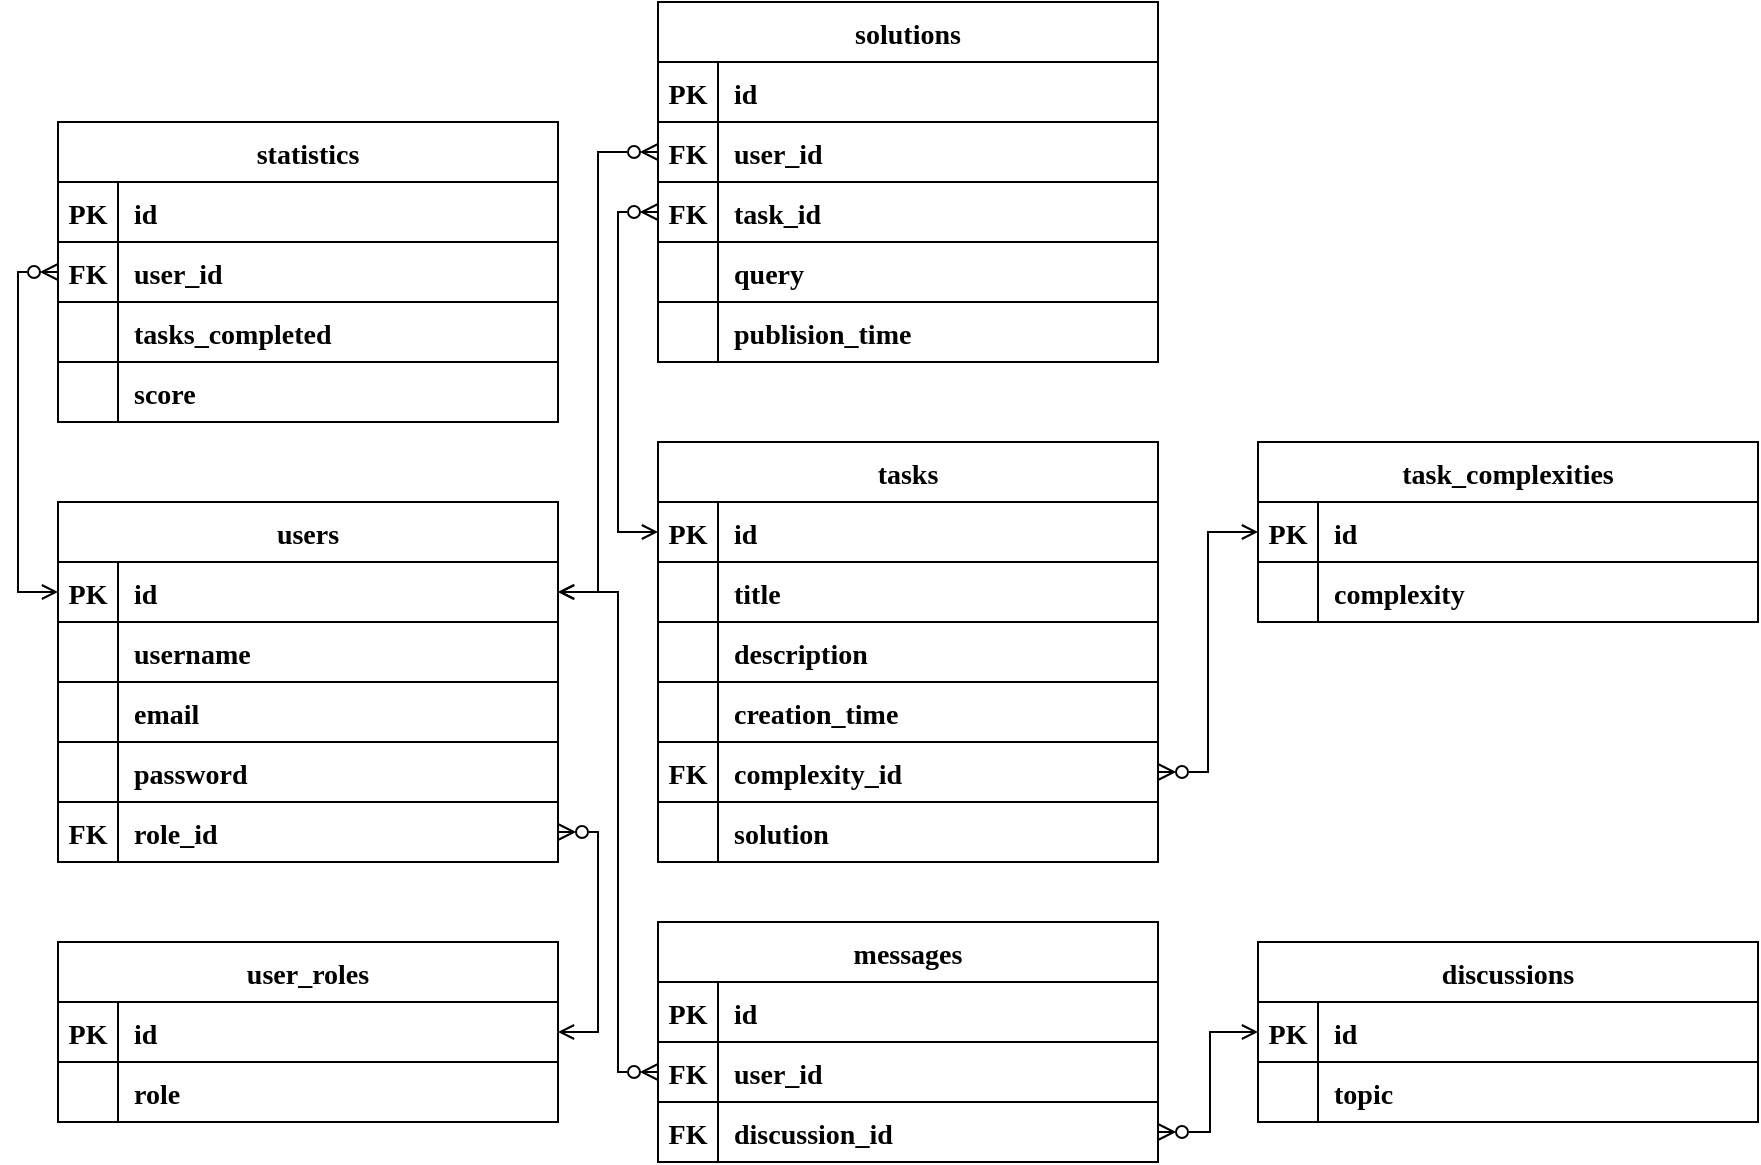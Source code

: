 <mxfile version="21.0.10" type="device"><diagram id="R2lEEEUBdFMjLlhIrx00" name="Page-1"><mxGraphModel dx="634" dy="788" grid="0" gridSize="10" guides="1" tooltips="1" connect="1" arrows="1" fold="1" page="0" pageScale="1" pageWidth="850" pageHeight="1100" math="0" shadow="0" extFonts="Permanent Marker^https://fonts.googleapis.com/css?family=Permanent+Marker"><root><mxCell id="0"/><mxCell id="1" parent="0"/><mxCell id="uVwZbVEdoKsYDZkxIZQF-29" value="user_roles" style="shape=table;startSize=30;container=1;collapsible=1;childLayout=tableLayout;fixedRows=1;rowLines=0;fontStyle=1;align=center;resizeLast=1;fontFamily=Garamond;fontSize=14;bottom=1;" vertex="1" parent="1"><mxGeometry x="850" y="580" width="250" height="90" as="geometry"/></mxCell><mxCell id="uVwZbVEdoKsYDZkxIZQF-30" value="" style="shape=partialRectangle;collapsible=0;dropTarget=0;pointerEvents=0;fillColor=none;points=[[0,0.5],[1,0.5]];portConstraint=eastwest;top=0;left=0;right=0;bottom=1;fontFamily=Garamond;fontSize=14;fontStyle=1" vertex="1" parent="uVwZbVEdoKsYDZkxIZQF-29"><mxGeometry y="30" width="250" height="30" as="geometry"/></mxCell><mxCell id="uVwZbVEdoKsYDZkxIZQF-31" value="PK" style="shape=partialRectangle;overflow=hidden;connectable=0;fillColor=none;top=0;left=0;bottom=0;right=0;fontStyle=1;fontFamily=Garamond;fontSize=14;" vertex="1" parent="uVwZbVEdoKsYDZkxIZQF-30"><mxGeometry width="30" height="30" as="geometry"><mxRectangle width="30" height="30" as="alternateBounds"/></mxGeometry></mxCell><mxCell id="uVwZbVEdoKsYDZkxIZQF-32" value="id" style="shape=partialRectangle;overflow=hidden;connectable=0;fillColor=none;top=0;left=0;bottom=0;right=0;align=left;spacingLeft=6;fontStyle=1;fontFamily=Garamond;fontSize=14;strokeColor=default;" vertex="1" parent="uVwZbVEdoKsYDZkxIZQF-30"><mxGeometry x="30" width="220" height="30" as="geometry"><mxRectangle width="220" height="30" as="alternateBounds"/></mxGeometry></mxCell><mxCell id="uVwZbVEdoKsYDZkxIZQF-33" value="" style="shape=partialRectangle;collapsible=0;dropTarget=0;pointerEvents=0;fillColor=none;points=[[0,0.5],[1,0.5]];portConstraint=eastwest;top=0;left=0;right=0;bottom=0;fontFamily=Garamond;fontSize=14;fontStyle=1" vertex="1" parent="uVwZbVEdoKsYDZkxIZQF-29"><mxGeometry y="60" width="250" height="30" as="geometry"/></mxCell><mxCell id="uVwZbVEdoKsYDZkxIZQF-34" value="" style="shape=partialRectangle;overflow=hidden;connectable=0;fillColor=none;top=0;left=0;bottom=1;right=0;fontFamily=Garamond;fontSize=14;fontStyle=1" vertex="1" parent="uVwZbVEdoKsYDZkxIZQF-33"><mxGeometry width="30" height="30" as="geometry"><mxRectangle width="30" height="30" as="alternateBounds"/></mxGeometry></mxCell><mxCell id="uVwZbVEdoKsYDZkxIZQF-35" value="role" style="shape=partialRectangle;overflow=hidden;connectable=0;fillColor=none;top=0;left=0;bottom=1;right=0;align=left;spacingLeft=6;fontFamily=Garamond;fontSize=14;fontStyle=1" vertex="1" parent="uVwZbVEdoKsYDZkxIZQF-33"><mxGeometry x="30" width="220" height="30" as="geometry"><mxRectangle width="220" height="30" as="alternateBounds"/></mxGeometry></mxCell><mxCell id="uVwZbVEdoKsYDZkxIZQF-36" value="users" style="shape=table;startSize=30;container=1;collapsible=1;childLayout=tableLayout;fixedRows=1;rowLines=0;fontStyle=1;align=center;resizeLast=1;fontFamily=Garamond;fontSize=14;bottom=1;" vertex="1" parent="1"><mxGeometry x="850" y="360" width="250" height="180" as="geometry"><mxRectangle x="120" y="110" width="110" height="30" as="alternateBounds"/></mxGeometry></mxCell><mxCell id="uVwZbVEdoKsYDZkxIZQF-37" value="" style="shape=partialRectangle;collapsible=0;dropTarget=0;pointerEvents=0;fillColor=none;points=[[0,0.5],[1,0.5]];portConstraint=eastwest;top=0;left=0;right=0;bottom=1;fontFamily=Garamond;fontSize=14;fontStyle=1" vertex="1" parent="uVwZbVEdoKsYDZkxIZQF-36"><mxGeometry y="30" width="250" height="30" as="geometry"/></mxCell><mxCell id="uVwZbVEdoKsYDZkxIZQF-38" value="PK" style="shape=partialRectangle;overflow=hidden;connectable=0;fillColor=none;top=0;left=0;bottom=0;right=0;fontStyle=1;fontFamily=Garamond;fontSize=14;" vertex="1" parent="uVwZbVEdoKsYDZkxIZQF-37"><mxGeometry width="30" height="30" as="geometry"><mxRectangle width="30" height="30" as="alternateBounds"/></mxGeometry></mxCell><mxCell id="uVwZbVEdoKsYDZkxIZQF-39" value="id" style="shape=partialRectangle;overflow=hidden;connectable=0;fillColor=none;top=0;left=0;bottom=0;right=0;align=left;spacingLeft=6;fontStyle=1;fontFamily=Garamond;fontSize=14;strokeColor=default;" vertex="1" parent="uVwZbVEdoKsYDZkxIZQF-37"><mxGeometry x="30" width="220" height="30" as="geometry"><mxRectangle width="220" height="30" as="alternateBounds"/></mxGeometry></mxCell><mxCell id="uVwZbVEdoKsYDZkxIZQF-40" value="" style="shape=partialRectangle;collapsible=0;dropTarget=0;pointerEvents=0;fillColor=none;points=[[0,0.5],[1,0.5]];portConstraint=eastwest;top=0;left=0;right=0;bottom=0;fontFamily=Garamond;fontSize=14;fontStyle=1" vertex="1" parent="uVwZbVEdoKsYDZkxIZQF-36"><mxGeometry y="60" width="250" height="30" as="geometry"/></mxCell><mxCell id="uVwZbVEdoKsYDZkxIZQF-41" value="" style="shape=partialRectangle;overflow=hidden;connectable=0;fillColor=none;top=0;left=0;bottom=1;right=0;fontFamily=Garamond;fontSize=14;fontStyle=1" vertex="1" parent="uVwZbVEdoKsYDZkxIZQF-40"><mxGeometry width="30" height="30" as="geometry"><mxRectangle width="30" height="30" as="alternateBounds"/></mxGeometry></mxCell><mxCell id="uVwZbVEdoKsYDZkxIZQF-42" value="username" style="shape=partialRectangle;overflow=hidden;connectable=0;fillColor=none;top=0;left=0;bottom=1;right=0;align=left;spacingLeft=6;fontFamily=Garamond;fontSize=14;fontStyle=1" vertex="1" parent="uVwZbVEdoKsYDZkxIZQF-40"><mxGeometry x="30" width="220" height="30" as="geometry"><mxRectangle width="220" height="30" as="alternateBounds"/></mxGeometry></mxCell><mxCell id="uVwZbVEdoKsYDZkxIZQF-43" style="shape=partialRectangle;collapsible=0;dropTarget=0;pointerEvents=0;fillColor=none;points=[[0,0.5],[1,0.5]];portConstraint=eastwest;top=0;left=0;right=0;bottom=0;fontFamily=Garamond;fontSize=14;fontStyle=1" vertex="1" parent="uVwZbVEdoKsYDZkxIZQF-36"><mxGeometry y="90" width="250" height="30" as="geometry"/></mxCell><mxCell id="uVwZbVEdoKsYDZkxIZQF-44" style="shape=partialRectangle;overflow=hidden;connectable=0;fillColor=none;top=0;left=0;bottom=1;right=0;fontFamily=Garamond;fontSize=14;fontStyle=1" vertex="1" parent="uVwZbVEdoKsYDZkxIZQF-43"><mxGeometry width="30" height="30" as="geometry"><mxRectangle width="30" height="30" as="alternateBounds"/></mxGeometry></mxCell><mxCell id="uVwZbVEdoKsYDZkxIZQF-45" value="email" style="shape=partialRectangle;overflow=hidden;connectable=0;fillColor=none;top=0;left=0;bottom=1;right=0;align=left;spacingLeft=6;fontFamily=Garamond;fontSize=14;fontStyle=1" vertex="1" parent="uVwZbVEdoKsYDZkxIZQF-43"><mxGeometry x="30" width="220" height="30" as="geometry"><mxRectangle width="220" height="30" as="alternateBounds"/></mxGeometry></mxCell><mxCell id="uVwZbVEdoKsYDZkxIZQF-46" style="shape=partialRectangle;collapsible=0;dropTarget=0;pointerEvents=0;fillColor=none;points=[[0,0.5],[1,0.5]];portConstraint=eastwest;top=0;left=0;right=0;bottom=0;fontFamily=Garamond;fontSize=14;fontStyle=1" vertex="1" parent="uVwZbVEdoKsYDZkxIZQF-36"><mxGeometry y="120" width="250" height="30" as="geometry"/></mxCell><mxCell id="uVwZbVEdoKsYDZkxIZQF-47" style="shape=partialRectangle;overflow=hidden;connectable=0;fillColor=none;top=0;left=0;bottom=1;right=0;fontFamily=Garamond;fontSize=14;fontStyle=1" vertex="1" parent="uVwZbVEdoKsYDZkxIZQF-46"><mxGeometry width="30" height="30" as="geometry"><mxRectangle width="30" height="30" as="alternateBounds"/></mxGeometry></mxCell><mxCell id="uVwZbVEdoKsYDZkxIZQF-48" value="password" style="shape=partialRectangle;overflow=hidden;connectable=0;fillColor=none;top=0;left=0;bottom=1;right=0;align=left;spacingLeft=6;fontFamily=Garamond;fontSize=14;fontStyle=1" vertex="1" parent="uVwZbVEdoKsYDZkxIZQF-46"><mxGeometry x="30" width="220" height="30" as="geometry"><mxRectangle width="220" height="30" as="alternateBounds"/></mxGeometry></mxCell><mxCell id="uVwZbVEdoKsYDZkxIZQF-55" style="shape=partialRectangle;collapsible=0;dropTarget=0;pointerEvents=0;fillColor=none;points=[[0,0.5],[1,0.5]];portConstraint=eastwest;top=0;left=0;right=0;bottom=0;fontFamily=Garamond;fontSize=14;fontStyle=1" vertex="1" parent="uVwZbVEdoKsYDZkxIZQF-36"><mxGeometry y="150" width="250" height="30" as="geometry"/></mxCell><mxCell id="uVwZbVEdoKsYDZkxIZQF-56" value="FK" style="shape=partialRectangle;overflow=hidden;connectable=0;fillColor=none;top=0;left=0;bottom=0;right=0;fontFamily=Garamond;fontSize=14;fontStyle=1" vertex="1" parent="uVwZbVEdoKsYDZkxIZQF-55"><mxGeometry width="30" height="30" as="geometry"><mxRectangle width="30" height="30" as="alternateBounds"/></mxGeometry></mxCell><mxCell id="uVwZbVEdoKsYDZkxIZQF-57" value="role_id" style="shape=partialRectangle;overflow=hidden;connectable=0;fillColor=none;top=0;left=0;bottom=0;right=0;align=left;spacingLeft=6;fontFamily=Garamond;fontSize=14;fontStyle=1" vertex="1" parent="uVwZbVEdoKsYDZkxIZQF-55"><mxGeometry x="30" width="220" height="30" as="geometry"><mxRectangle width="220" height="30" as="alternateBounds"/></mxGeometry></mxCell><mxCell id="uVwZbVEdoKsYDZkxIZQF-100" value="tasks" style="shape=table;startSize=30;container=1;collapsible=1;childLayout=tableLayout;fixedRows=1;rowLines=0;fontStyle=1;align=center;resizeLast=1;fontFamily=Garamond;fontSize=14;bottom=1;" vertex="1" parent="1"><mxGeometry x="1150" y="330" width="250" height="210" as="geometry"><mxRectangle x="120" y="110" width="110" height="30" as="alternateBounds"/></mxGeometry></mxCell><mxCell id="uVwZbVEdoKsYDZkxIZQF-101" value="" style="shape=partialRectangle;collapsible=0;dropTarget=0;pointerEvents=0;fillColor=none;points=[[0,0.5],[1,0.5]];portConstraint=eastwest;top=0;left=0;right=0;bottom=1;fontFamily=Garamond;fontSize=14;fontStyle=1" vertex="1" parent="uVwZbVEdoKsYDZkxIZQF-100"><mxGeometry y="30" width="250" height="30" as="geometry"/></mxCell><mxCell id="uVwZbVEdoKsYDZkxIZQF-102" value="PK" style="shape=partialRectangle;overflow=hidden;connectable=0;fillColor=none;top=0;left=0;bottom=0;right=0;fontStyle=1;fontFamily=Garamond;fontSize=14;" vertex="1" parent="uVwZbVEdoKsYDZkxIZQF-101"><mxGeometry width="30" height="30" as="geometry"><mxRectangle width="30" height="30" as="alternateBounds"/></mxGeometry></mxCell><mxCell id="uVwZbVEdoKsYDZkxIZQF-103" value="id" style="shape=partialRectangle;overflow=hidden;connectable=0;fillColor=none;top=0;left=0;bottom=0;right=0;align=left;spacingLeft=6;fontStyle=1;fontFamily=Garamond;fontSize=14;strokeColor=default;" vertex="1" parent="uVwZbVEdoKsYDZkxIZQF-101"><mxGeometry x="30" width="220" height="30" as="geometry"><mxRectangle width="220" height="30" as="alternateBounds"/></mxGeometry></mxCell><mxCell id="uVwZbVEdoKsYDZkxIZQF-104" value="" style="shape=partialRectangle;collapsible=0;dropTarget=0;pointerEvents=0;fillColor=none;points=[[0,0.5],[1,0.5]];portConstraint=eastwest;top=0;left=0;right=0;bottom=0;fontFamily=Garamond;fontSize=14;fontStyle=1" vertex="1" parent="uVwZbVEdoKsYDZkxIZQF-100"><mxGeometry y="60" width="250" height="30" as="geometry"/></mxCell><mxCell id="uVwZbVEdoKsYDZkxIZQF-105" value="" style="shape=partialRectangle;overflow=hidden;connectable=0;fillColor=none;top=0;left=0;bottom=1;right=0;fontFamily=Garamond;fontSize=14;fontStyle=1" vertex="1" parent="uVwZbVEdoKsYDZkxIZQF-104"><mxGeometry width="30" height="30" as="geometry"><mxRectangle width="30" height="30" as="alternateBounds"/></mxGeometry></mxCell><mxCell id="uVwZbVEdoKsYDZkxIZQF-106" value="title" style="shape=partialRectangle;overflow=hidden;connectable=0;fillColor=none;top=0;left=0;bottom=1;right=0;align=left;spacingLeft=6;fontFamily=Garamond;fontSize=14;fontStyle=1" vertex="1" parent="uVwZbVEdoKsYDZkxIZQF-104"><mxGeometry x="30" width="220" height="30" as="geometry"><mxRectangle width="220" height="30" as="alternateBounds"/></mxGeometry></mxCell><mxCell id="uVwZbVEdoKsYDZkxIZQF-107" style="shape=partialRectangle;collapsible=0;dropTarget=0;pointerEvents=0;fillColor=none;points=[[0,0.5],[1,0.5]];portConstraint=eastwest;top=0;left=0;right=0;bottom=0;fontFamily=Garamond;fontSize=14;fontStyle=1" vertex="1" parent="uVwZbVEdoKsYDZkxIZQF-100"><mxGeometry y="90" width="250" height="30" as="geometry"/></mxCell><mxCell id="uVwZbVEdoKsYDZkxIZQF-108" value="" style="shape=partialRectangle;overflow=hidden;connectable=0;fillColor=none;top=0;left=0;bottom=1;right=0;fontFamily=Garamond;fontSize=14;fontStyle=1" vertex="1" parent="uVwZbVEdoKsYDZkxIZQF-107"><mxGeometry width="30" height="30" as="geometry"><mxRectangle width="30" height="30" as="alternateBounds"/></mxGeometry></mxCell><mxCell id="uVwZbVEdoKsYDZkxIZQF-109" value="description" style="shape=partialRectangle;overflow=hidden;connectable=0;fillColor=none;top=0;left=0;bottom=1;right=0;align=left;spacingLeft=6;fontFamily=Garamond;fontSize=14;fontStyle=1" vertex="1" parent="uVwZbVEdoKsYDZkxIZQF-107"><mxGeometry x="30" width="220" height="30" as="geometry"><mxRectangle width="220" height="30" as="alternateBounds"/></mxGeometry></mxCell><mxCell id="uVwZbVEdoKsYDZkxIZQF-110" style="shape=partialRectangle;collapsible=0;dropTarget=0;pointerEvents=0;fillColor=none;points=[[0,0.5],[1,0.5]];portConstraint=eastwest;top=0;left=0;right=0;bottom=0;fontFamily=Garamond;fontSize=14;fontStyle=1" vertex="1" parent="uVwZbVEdoKsYDZkxIZQF-100"><mxGeometry y="120" width="250" height="30" as="geometry"/></mxCell><mxCell id="uVwZbVEdoKsYDZkxIZQF-111" value="" style="shape=partialRectangle;overflow=hidden;connectable=0;fillColor=none;top=0;left=0;bottom=1;right=0;fontFamily=Garamond;fontSize=14;fontStyle=1" vertex="1" parent="uVwZbVEdoKsYDZkxIZQF-110"><mxGeometry width="30" height="30" as="geometry"><mxRectangle width="30" height="30" as="alternateBounds"/></mxGeometry></mxCell><mxCell id="uVwZbVEdoKsYDZkxIZQF-112" value="creation_time" style="shape=partialRectangle;overflow=hidden;connectable=0;fillColor=none;top=0;left=0;bottom=1;right=0;align=left;spacingLeft=6;fontFamily=Garamond;fontSize=14;fontStyle=1" vertex="1" parent="uVwZbVEdoKsYDZkxIZQF-110"><mxGeometry x="30" width="220" height="30" as="geometry"><mxRectangle width="220" height="30" as="alternateBounds"/></mxGeometry></mxCell><mxCell id="uVwZbVEdoKsYDZkxIZQF-113" style="shape=partialRectangle;collapsible=0;dropTarget=0;pointerEvents=0;fillColor=none;points=[[0,0.5],[1,0.5]];portConstraint=eastwest;top=0;left=0;right=0;bottom=0;fontFamily=Garamond;fontSize=14;fontStyle=1" vertex="1" parent="uVwZbVEdoKsYDZkxIZQF-100"><mxGeometry y="150" width="250" height="30" as="geometry"/></mxCell><mxCell id="uVwZbVEdoKsYDZkxIZQF-114" value="FK" style="shape=partialRectangle;overflow=hidden;connectable=0;fillColor=none;top=0;left=0;bottom=1;right=0;fontFamily=Garamond;fontSize=14;fontStyle=1" vertex="1" parent="uVwZbVEdoKsYDZkxIZQF-113"><mxGeometry width="30" height="30" as="geometry"><mxRectangle width="30" height="30" as="alternateBounds"/></mxGeometry></mxCell><mxCell id="uVwZbVEdoKsYDZkxIZQF-115" value="complexity_id" style="shape=partialRectangle;overflow=hidden;connectable=0;fillColor=none;top=0;left=0;bottom=1;right=0;align=left;spacingLeft=6;fontFamily=Garamond;fontSize=14;fontStyle=1" vertex="1" parent="uVwZbVEdoKsYDZkxIZQF-113"><mxGeometry x="30" width="220" height="30" as="geometry"><mxRectangle width="220" height="30" as="alternateBounds"/></mxGeometry></mxCell><mxCell id="uVwZbVEdoKsYDZkxIZQF-125" style="shape=partialRectangle;collapsible=0;dropTarget=0;pointerEvents=0;fillColor=none;points=[[0,0.5],[1,0.5]];portConstraint=eastwest;top=0;left=0;right=0;bottom=0;fontFamily=Garamond;fontSize=14;fontStyle=1" vertex="1" parent="uVwZbVEdoKsYDZkxIZQF-100"><mxGeometry y="180" width="250" height="30" as="geometry"/></mxCell><mxCell id="uVwZbVEdoKsYDZkxIZQF-126" style="shape=partialRectangle;overflow=hidden;connectable=0;fillColor=none;top=0;left=0;bottom=0;right=0;fontFamily=Garamond;fontSize=14;fontStyle=1" vertex="1" parent="uVwZbVEdoKsYDZkxIZQF-125"><mxGeometry width="30" height="30" as="geometry"><mxRectangle width="30" height="30" as="alternateBounds"/></mxGeometry></mxCell><mxCell id="uVwZbVEdoKsYDZkxIZQF-127" value="solution" style="shape=partialRectangle;overflow=hidden;connectable=0;fillColor=none;top=0;left=0;bottom=0;right=0;align=left;spacingLeft=6;fontFamily=Garamond;fontSize=14;fontStyle=1" vertex="1" parent="uVwZbVEdoKsYDZkxIZQF-125"><mxGeometry x="30" width="220" height="30" as="geometry"><mxRectangle width="220" height="30" as="alternateBounds"/></mxGeometry></mxCell><mxCell id="uVwZbVEdoKsYDZkxIZQF-167" style="edgeStyle=orthogonalEdgeStyle;rounded=0;orthogonalLoop=1;jettySize=auto;html=1;exitX=1;exitY=0.5;exitDx=0;exitDy=0;fontFamily=Garamond;fontSize=14;startArrow=open;startFill=0;endArrow=ERzeroToMany;endFill=0;entryX=1;entryY=0.5;entryDx=0;entryDy=0;" edge="1" parent="1" source="uVwZbVEdoKsYDZkxIZQF-30" target="uVwZbVEdoKsYDZkxIZQF-55"><mxGeometry relative="1" as="geometry"><mxPoint x="1130" y="480" as="targetPoint"/><Array as="points"><mxPoint x="1120" y="625"/><mxPoint x="1120" y="525"/></Array></mxGeometry></mxCell><mxCell id="uVwZbVEdoKsYDZkxIZQF-467" value="task_complexities" style="shape=table;startSize=30;container=1;collapsible=1;childLayout=tableLayout;fixedRows=1;rowLines=0;fontStyle=1;align=center;resizeLast=1;fontFamily=Garamond;fontSize=14;bottom=1;" vertex="1" parent="1"><mxGeometry x="1450" y="330" width="250" height="90" as="geometry"/></mxCell><mxCell id="uVwZbVEdoKsYDZkxIZQF-468" value="" style="shape=partialRectangle;collapsible=0;dropTarget=0;pointerEvents=0;fillColor=none;points=[[0,0.5],[1,0.5]];portConstraint=eastwest;top=0;left=0;right=0;bottom=1;fontFamily=Garamond;fontSize=14;fontStyle=1" vertex="1" parent="uVwZbVEdoKsYDZkxIZQF-467"><mxGeometry y="30" width="250" height="30" as="geometry"/></mxCell><mxCell id="uVwZbVEdoKsYDZkxIZQF-469" value="PK" style="shape=partialRectangle;overflow=hidden;connectable=0;fillColor=none;top=0;left=0;bottom=0;right=0;fontStyle=1;fontFamily=Garamond;fontSize=14;" vertex="1" parent="uVwZbVEdoKsYDZkxIZQF-468"><mxGeometry width="30" height="30" as="geometry"><mxRectangle width="30" height="30" as="alternateBounds"/></mxGeometry></mxCell><mxCell id="uVwZbVEdoKsYDZkxIZQF-470" value="id" style="shape=partialRectangle;overflow=hidden;connectable=0;fillColor=none;top=0;left=0;bottom=0;right=0;align=left;spacingLeft=6;fontStyle=1;fontFamily=Garamond;fontSize=14;strokeColor=default;" vertex="1" parent="uVwZbVEdoKsYDZkxIZQF-468"><mxGeometry x="30" width="220" height="30" as="geometry"><mxRectangle width="220" height="30" as="alternateBounds"/></mxGeometry></mxCell><mxCell id="uVwZbVEdoKsYDZkxIZQF-471" value="" style="shape=partialRectangle;collapsible=0;dropTarget=0;pointerEvents=0;fillColor=none;points=[[0,0.5],[1,0.5]];portConstraint=eastwest;top=0;left=0;right=0;bottom=0;fontFamily=Garamond;fontSize=14;fontStyle=1" vertex="1" parent="uVwZbVEdoKsYDZkxIZQF-467"><mxGeometry y="60" width="250" height="30" as="geometry"/></mxCell><mxCell id="uVwZbVEdoKsYDZkxIZQF-472" value="" style="shape=partialRectangle;overflow=hidden;connectable=0;fillColor=none;top=0;left=0;bottom=1;right=0;fontFamily=Garamond;fontSize=14;fontStyle=1" vertex="1" parent="uVwZbVEdoKsYDZkxIZQF-471"><mxGeometry width="30" height="30" as="geometry"><mxRectangle width="30" height="30" as="alternateBounds"/></mxGeometry></mxCell><mxCell id="uVwZbVEdoKsYDZkxIZQF-473" value="complexity" style="shape=partialRectangle;overflow=hidden;connectable=0;fillColor=none;top=0;left=0;bottom=1;right=0;align=left;spacingLeft=6;fontFamily=Garamond;fontSize=14;fontStyle=1" vertex="1" parent="uVwZbVEdoKsYDZkxIZQF-471"><mxGeometry x="30" width="220" height="30" as="geometry"><mxRectangle width="220" height="30" as="alternateBounds"/></mxGeometry></mxCell><mxCell id="uVwZbVEdoKsYDZkxIZQF-474" value="solutions" style="shape=table;startSize=30;container=1;collapsible=1;childLayout=tableLayout;fixedRows=1;rowLines=0;fontStyle=1;align=center;resizeLast=1;fontFamily=Garamond;fontSize=14;bottom=1;" vertex="1" parent="1"><mxGeometry x="1150" y="110" width="250" height="180" as="geometry"><mxRectangle x="120" y="110" width="110" height="30" as="alternateBounds"/></mxGeometry></mxCell><mxCell id="uVwZbVEdoKsYDZkxIZQF-475" value="" style="shape=partialRectangle;collapsible=0;dropTarget=0;pointerEvents=0;fillColor=none;points=[[0,0.5],[1,0.5]];portConstraint=eastwest;top=0;left=0;right=0;bottom=1;fontFamily=Garamond;fontSize=14;fontStyle=1" vertex="1" parent="uVwZbVEdoKsYDZkxIZQF-474"><mxGeometry y="30" width="250" height="30" as="geometry"/></mxCell><mxCell id="uVwZbVEdoKsYDZkxIZQF-476" value="PK" style="shape=partialRectangle;overflow=hidden;connectable=0;fillColor=none;top=0;left=0;bottom=0;right=0;fontStyle=1;fontFamily=Garamond;fontSize=14;" vertex="1" parent="uVwZbVEdoKsYDZkxIZQF-475"><mxGeometry width="30" height="30" as="geometry"><mxRectangle width="30" height="30" as="alternateBounds"/></mxGeometry></mxCell><mxCell id="uVwZbVEdoKsYDZkxIZQF-477" value="id" style="shape=partialRectangle;overflow=hidden;connectable=0;fillColor=none;top=0;left=0;bottom=0;right=0;align=left;spacingLeft=6;fontStyle=1;fontFamily=Garamond;fontSize=14;strokeColor=default;" vertex="1" parent="uVwZbVEdoKsYDZkxIZQF-475"><mxGeometry x="30" width="220" height="30" as="geometry"><mxRectangle width="220" height="30" as="alternateBounds"/></mxGeometry></mxCell><mxCell id="uVwZbVEdoKsYDZkxIZQF-478" value="" style="shape=partialRectangle;collapsible=0;dropTarget=0;pointerEvents=0;fillColor=none;points=[[0,0.5],[1,0.5]];portConstraint=eastwest;top=0;left=0;right=0;bottom=0;fontFamily=Garamond;fontSize=14;fontStyle=1" vertex="1" parent="uVwZbVEdoKsYDZkxIZQF-474"><mxGeometry y="60" width="250" height="30" as="geometry"/></mxCell><mxCell id="uVwZbVEdoKsYDZkxIZQF-479" value="FK" style="shape=partialRectangle;overflow=hidden;connectable=0;fillColor=none;top=0;left=0;bottom=1;right=0;fontFamily=Garamond;fontSize=14;fontStyle=1" vertex="1" parent="uVwZbVEdoKsYDZkxIZQF-478"><mxGeometry width="30" height="30" as="geometry"><mxRectangle width="30" height="30" as="alternateBounds"/></mxGeometry></mxCell><mxCell id="uVwZbVEdoKsYDZkxIZQF-480" value="user_id" style="shape=partialRectangle;overflow=hidden;connectable=0;fillColor=none;top=0;left=0;bottom=1;right=0;align=left;spacingLeft=6;fontFamily=Garamond;fontSize=14;fontStyle=1" vertex="1" parent="uVwZbVEdoKsYDZkxIZQF-478"><mxGeometry x="30" width="220" height="30" as="geometry"><mxRectangle width="220" height="30" as="alternateBounds"/></mxGeometry></mxCell><mxCell id="uVwZbVEdoKsYDZkxIZQF-481" style="shape=partialRectangle;collapsible=0;dropTarget=0;pointerEvents=0;fillColor=none;points=[[0,0.5],[1,0.5]];portConstraint=eastwest;top=0;left=0;right=0;bottom=0;fontFamily=Garamond;fontSize=14;fontStyle=1" vertex="1" parent="uVwZbVEdoKsYDZkxIZQF-474"><mxGeometry y="90" width="250" height="30" as="geometry"/></mxCell><mxCell id="uVwZbVEdoKsYDZkxIZQF-482" value="FK" style="shape=partialRectangle;overflow=hidden;connectable=0;fillColor=none;top=0;left=0;bottom=1;right=0;fontFamily=Garamond;fontSize=14;fontStyle=1" vertex="1" parent="uVwZbVEdoKsYDZkxIZQF-481"><mxGeometry width="30" height="30" as="geometry"><mxRectangle width="30" height="30" as="alternateBounds"/></mxGeometry></mxCell><mxCell id="uVwZbVEdoKsYDZkxIZQF-483" value="task_id" style="shape=partialRectangle;overflow=hidden;connectable=0;fillColor=none;top=0;left=0;bottom=1;right=0;align=left;spacingLeft=6;fontFamily=Garamond;fontSize=14;fontStyle=1" vertex="1" parent="uVwZbVEdoKsYDZkxIZQF-481"><mxGeometry x="30" width="220" height="30" as="geometry"><mxRectangle width="220" height="30" as="alternateBounds"/></mxGeometry></mxCell><mxCell id="uVwZbVEdoKsYDZkxIZQF-484" style="shape=partialRectangle;collapsible=0;dropTarget=0;pointerEvents=0;fillColor=none;points=[[0,0.5],[1,0.5]];portConstraint=eastwest;top=0;left=0;right=0;bottom=0;fontFamily=Garamond;fontSize=14;fontStyle=1" vertex="1" parent="uVwZbVEdoKsYDZkxIZQF-474"><mxGeometry y="120" width="250" height="30" as="geometry"/></mxCell><mxCell id="uVwZbVEdoKsYDZkxIZQF-485" value="" style="shape=partialRectangle;overflow=hidden;connectable=0;fillColor=none;top=0;left=0;bottom=1;right=0;fontFamily=Garamond;fontSize=14;fontStyle=1" vertex="1" parent="uVwZbVEdoKsYDZkxIZQF-484"><mxGeometry width="30" height="30" as="geometry"><mxRectangle width="30" height="30" as="alternateBounds"/></mxGeometry></mxCell><mxCell id="uVwZbVEdoKsYDZkxIZQF-486" value="query" style="shape=partialRectangle;overflow=hidden;connectable=0;fillColor=none;top=0;left=0;bottom=1;right=0;align=left;spacingLeft=6;fontFamily=Garamond;fontSize=14;fontStyle=1" vertex="1" parent="uVwZbVEdoKsYDZkxIZQF-484"><mxGeometry x="30" width="220" height="30" as="geometry"><mxRectangle width="220" height="30" as="alternateBounds"/></mxGeometry></mxCell><mxCell id="uVwZbVEdoKsYDZkxIZQF-487" style="shape=partialRectangle;collapsible=0;dropTarget=0;pointerEvents=0;fillColor=none;points=[[0,0.5],[1,0.5]];portConstraint=eastwest;top=0;left=0;right=0;bottom=0;fontFamily=Garamond;fontSize=14;fontStyle=1" vertex="1" parent="uVwZbVEdoKsYDZkxIZQF-474"><mxGeometry y="150" width="250" height="30" as="geometry"/></mxCell><mxCell id="uVwZbVEdoKsYDZkxIZQF-488" style="shape=partialRectangle;overflow=hidden;connectable=0;fillColor=none;top=0;left=0;bottom=1;right=0;fontFamily=Garamond;fontSize=14;fontStyle=1" vertex="1" parent="uVwZbVEdoKsYDZkxIZQF-487"><mxGeometry width="30" height="30" as="geometry"><mxRectangle width="30" height="30" as="alternateBounds"/></mxGeometry></mxCell><mxCell id="uVwZbVEdoKsYDZkxIZQF-489" value="publision_time" style="shape=partialRectangle;overflow=hidden;connectable=0;fillColor=none;top=0;left=0;bottom=1;right=0;align=left;spacingLeft=6;fontFamily=Garamond;fontSize=14;fontStyle=1" vertex="1" parent="uVwZbVEdoKsYDZkxIZQF-487"><mxGeometry x="30" width="220" height="30" as="geometry"><mxRectangle width="220" height="30" as="alternateBounds"/></mxGeometry></mxCell><mxCell id="uVwZbVEdoKsYDZkxIZQF-493" value="statistics" style="shape=table;startSize=30;container=1;collapsible=1;childLayout=tableLayout;fixedRows=1;rowLines=0;fontStyle=1;align=center;resizeLast=1;fontFamily=Garamond;fontSize=14;bottom=1;" vertex="1" parent="1"><mxGeometry x="850" y="170" width="250" height="150" as="geometry"><mxRectangle x="120" y="110" width="110" height="30" as="alternateBounds"/></mxGeometry></mxCell><mxCell id="uVwZbVEdoKsYDZkxIZQF-494" value="" style="shape=partialRectangle;collapsible=0;dropTarget=0;pointerEvents=0;fillColor=none;points=[[0,0.5],[1,0.5]];portConstraint=eastwest;top=0;left=0;right=0;bottom=1;fontFamily=Garamond;fontSize=14;fontStyle=1" vertex="1" parent="uVwZbVEdoKsYDZkxIZQF-493"><mxGeometry y="30" width="250" height="30" as="geometry"/></mxCell><mxCell id="uVwZbVEdoKsYDZkxIZQF-495" value="PK" style="shape=partialRectangle;overflow=hidden;connectable=0;fillColor=none;top=0;left=0;bottom=0;right=0;fontStyle=1;fontFamily=Garamond;fontSize=14;" vertex="1" parent="uVwZbVEdoKsYDZkxIZQF-494"><mxGeometry width="30" height="30" as="geometry"><mxRectangle width="30" height="30" as="alternateBounds"/></mxGeometry></mxCell><mxCell id="uVwZbVEdoKsYDZkxIZQF-496" value="id" style="shape=partialRectangle;overflow=hidden;connectable=0;fillColor=none;top=0;left=0;bottom=0;right=0;align=left;spacingLeft=6;fontStyle=1;fontFamily=Garamond;fontSize=14;strokeColor=default;" vertex="1" parent="uVwZbVEdoKsYDZkxIZQF-494"><mxGeometry x="30" width="220" height="30" as="geometry"><mxRectangle width="220" height="30" as="alternateBounds"/></mxGeometry></mxCell><mxCell id="uVwZbVEdoKsYDZkxIZQF-497" value="" style="shape=partialRectangle;collapsible=0;dropTarget=0;pointerEvents=0;fillColor=none;points=[[0,0.5],[1,0.5]];portConstraint=eastwest;top=0;left=0;right=0;bottom=0;fontFamily=Garamond;fontSize=14;fontStyle=1" vertex="1" parent="uVwZbVEdoKsYDZkxIZQF-493"><mxGeometry y="60" width="250" height="30" as="geometry"/></mxCell><mxCell id="uVwZbVEdoKsYDZkxIZQF-498" value="FK" style="shape=partialRectangle;overflow=hidden;connectable=0;fillColor=none;top=0;left=0;bottom=1;right=0;fontFamily=Garamond;fontSize=14;fontStyle=1" vertex="1" parent="uVwZbVEdoKsYDZkxIZQF-497"><mxGeometry width="30" height="30" as="geometry"><mxRectangle width="30" height="30" as="alternateBounds"/></mxGeometry></mxCell><mxCell id="uVwZbVEdoKsYDZkxIZQF-499" value="user_id" style="shape=partialRectangle;overflow=hidden;connectable=0;fillColor=none;top=0;left=0;bottom=1;right=0;align=left;spacingLeft=6;fontFamily=Garamond;fontSize=14;fontStyle=1" vertex="1" parent="uVwZbVEdoKsYDZkxIZQF-497"><mxGeometry x="30" width="220" height="30" as="geometry"><mxRectangle width="220" height="30" as="alternateBounds"/></mxGeometry></mxCell><mxCell id="uVwZbVEdoKsYDZkxIZQF-500" style="shape=partialRectangle;collapsible=0;dropTarget=0;pointerEvents=0;fillColor=none;points=[[0,0.5],[1,0.5]];portConstraint=eastwest;top=0;left=0;right=0;bottom=0;fontFamily=Garamond;fontSize=14;fontStyle=1" vertex="1" parent="uVwZbVEdoKsYDZkxIZQF-493"><mxGeometry y="90" width="250" height="30" as="geometry"/></mxCell><mxCell id="uVwZbVEdoKsYDZkxIZQF-501" style="shape=partialRectangle;overflow=hidden;connectable=0;fillColor=none;top=0;left=0;bottom=1;right=0;fontFamily=Garamond;fontSize=14;fontStyle=1" vertex="1" parent="uVwZbVEdoKsYDZkxIZQF-500"><mxGeometry width="30" height="30" as="geometry"><mxRectangle width="30" height="30" as="alternateBounds"/></mxGeometry></mxCell><mxCell id="uVwZbVEdoKsYDZkxIZQF-502" value="tasks_completed" style="shape=partialRectangle;overflow=hidden;connectable=0;fillColor=none;top=0;left=0;bottom=1;right=0;align=left;spacingLeft=6;fontFamily=Garamond;fontSize=14;fontStyle=1" vertex="1" parent="uVwZbVEdoKsYDZkxIZQF-500"><mxGeometry x="30" width="220" height="30" as="geometry"><mxRectangle width="220" height="30" as="alternateBounds"/></mxGeometry></mxCell><mxCell id="uVwZbVEdoKsYDZkxIZQF-503" style="shape=partialRectangle;collapsible=0;dropTarget=0;pointerEvents=0;fillColor=none;points=[[0,0.5],[1,0.5]];portConstraint=eastwest;top=0;left=0;right=0;bottom=0;fontFamily=Garamond;fontSize=14;fontStyle=1" vertex="1" parent="uVwZbVEdoKsYDZkxIZQF-493"><mxGeometry y="120" width="250" height="30" as="geometry"/></mxCell><mxCell id="uVwZbVEdoKsYDZkxIZQF-504" style="shape=partialRectangle;overflow=hidden;connectable=0;fillColor=none;top=0;left=0;bottom=1;right=0;fontFamily=Garamond;fontSize=14;fontStyle=1" vertex="1" parent="uVwZbVEdoKsYDZkxIZQF-503"><mxGeometry width="30" height="30" as="geometry"><mxRectangle width="30" height="30" as="alternateBounds"/></mxGeometry></mxCell><mxCell id="uVwZbVEdoKsYDZkxIZQF-505" value="score" style="shape=partialRectangle;overflow=hidden;connectable=0;fillColor=none;top=0;left=0;bottom=1;right=0;align=left;spacingLeft=6;fontFamily=Garamond;fontSize=14;fontStyle=1" vertex="1" parent="uVwZbVEdoKsYDZkxIZQF-503"><mxGeometry x="30" width="220" height="30" as="geometry"><mxRectangle width="220" height="30" as="alternateBounds"/></mxGeometry></mxCell><mxCell id="uVwZbVEdoKsYDZkxIZQF-509" value="discussions" style="shape=table;startSize=30;container=1;collapsible=1;childLayout=tableLayout;fixedRows=1;rowLines=0;fontStyle=1;align=center;resizeLast=1;fontFamily=Garamond;fontSize=14;bottom=1;" vertex="1" parent="1"><mxGeometry x="1450" y="580" width="250" height="90" as="geometry"><mxRectangle x="120" y="110" width="110" height="30" as="alternateBounds"/></mxGeometry></mxCell><mxCell id="uVwZbVEdoKsYDZkxIZQF-510" value="" style="shape=partialRectangle;collapsible=0;dropTarget=0;pointerEvents=0;fillColor=none;points=[[0,0.5],[1,0.5]];portConstraint=eastwest;top=0;left=0;right=0;bottom=1;fontFamily=Garamond;fontSize=14;fontStyle=1" vertex="1" parent="uVwZbVEdoKsYDZkxIZQF-509"><mxGeometry y="30" width="250" height="30" as="geometry"/></mxCell><mxCell id="uVwZbVEdoKsYDZkxIZQF-511" value="PK" style="shape=partialRectangle;overflow=hidden;connectable=0;fillColor=none;top=0;left=0;bottom=0;right=0;fontStyle=1;fontFamily=Garamond;fontSize=14;" vertex="1" parent="uVwZbVEdoKsYDZkxIZQF-510"><mxGeometry width="30" height="30" as="geometry"><mxRectangle width="30" height="30" as="alternateBounds"/></mxGeometry></mxCell><mxCell id="uVwZbVEdoKsYDZkxIZQF-512" value="id" style="shape=partialRectangle;overflow=hidden;connectable=0;fillColor=none;top=0;left=0;bottom=0;right=0;align=left;spacingLeft=6;fontStyle=1;fontFamily=Garamond;fontSize=14;strokeColor=default;" vertex="1" parent="uVwZbVEdoKsYDZkxIZQF-510"><mxGeometry x="30" width="220" height="30" as="geometry"><mxRectangle width="220" height="30" as="alternateBounds"/></mxGeometry></mxCell><mxCell id="uVwZbVEdoKsYDZkxIZQF-513" value="" style="shape=partialRectangle;collapsible=0;dropTarget=0;pointerEvents=0;fillColor=none;points=[[0,0.5],[1,0.5]];portConstraint=eastwest;top=0;left=0;right=0;bottom=0;fontFamily=Garamond;fontSize=14;fontStyle=1" vertex="1" parent="uVwZbVEdoKsYDZkxIZQF-509"><mxGeometry y="60" width="250" height="30" as="geometry"/></mxCell><mxCell id="uVwZbVEdoKsYDZkxIZQF-514" value="" style="shape=partialRectangle;overflow=hidden;connectable=0;fillColor=none;top=0;left=0;bottom=1;right=0;fontFamily=Garamond;fontSize=14;fontStyle=1" vertex="1" parent="uVwZbVEdoKsYDZkxIZQF-513"><mxGeometry width="30" height="30" as="geometry"><mxRectangle width="30" height="30" as="alternateBounds"/></mxGeometry></mxCell><mxCell id="uVwZbVEdoKsYDZkxIZQF-515" value="topic" style="shape=partialRectangle;overflow=hidden;connectable=0;fillColor=none;top=0;left=0;bottom=1;right=0;align=left;spacingLeft=6;fontFamily=Garamond;fontSize=14;fontStyle=1" vertex="1" parent="uVwZbVEdoKsYDZkxIZQF-513"><mxGeometry x="30" width="220" height="30" as="geometry"><mxRectangle width="220" height="30" as="alternateBounds"/></mxGeometry></mxCell><mxCell id="uVwZbVEdoKsYDZkxIZQF-528" value="messages" style="shape=table;startSize=30;container=1;collapsible=1;childLayout=tableLayout;fixedRows=1;rowLines=0;fontStyle=1;align=center;resizeLast=1;fontFamily=Garamond;fontSize=14;bottom=1;" vertex="1" parent="1"><mxGeometry x="1150" y="570" width="250" height="120" as="geometry"><mxRectangle x="120" y="110" width="110" height="30" as="alternateBounds"/></mxGeometry></mxCell><mxCell id="uVwZbVEdoKsYDZkxIZQF-529" value="" style="shape=partialRectangle;collapsible=0;dropTarget=0;pointerEvents=0;fillColor=none;points=[[0,0.5],[1,0.5]];portConstraint=eastwest;top=0;left=0;right=0;bottom=1;fontFamily=Garamond;fontSize=14;fontStyle=1" vertex="1" parent="uVwZbVEdoKsYDZkxIZQF-528"><mxGeometry y="30" width="250" height="30" as="geometry"/></mxCell><mxCell id="uVwZbVEdoKsYDZkxIZQF-530" value="PK" style="shape=partialRectangle;overflow=hidden;connectable=0;fillColor=none;top=0;left=0;bottom=0;right=0;fontStyle=1;fontFamily=Garamond;fontSize=14;" vertex="1" parent="uVwZbVEdoKsYDZkxIZQF-529"><mxGeometry width="30" height="30" as="geometry"><mxRectangle width="30" height="30" as="alternateBounds"/></mxGeometry></mxCell><mxCell id="uVwZbVEdoKsYDZkxIZQF-531" value="id" style="shape=partialRectangle;overflow=hidden;connectable=0;fillColor=none;top=0;left=0;bottom=0;right=0;align=left;spacingLeft=6;fontStyle=1;fontFamily=Garamond;fontSize=14;strokeColor=default;" vertex="1" parent="uVwZbVEdoKsYDZkxIZQF-529"><mxGeometry x="30" width="220" height="30" as="geometry"><mxRectangle width="220" height="30" as="alternateBounds"/></mxGeometry></mxCell><mxCell id="uVwZbVEdoKsYDZkxIZQF-532" value="" style="shape=partialRectangle;collapsible=0;dropTarget=0;pointerEvents=0;fillColor=none;points=[[0,0.5],[1,0.5]];portConstraint=eastwest;top=0;left=0;right=0;bottom=0;fontFamily=Garamond;fontSize=14;fontStyle=1" vertex="1" parent="uVwZbVEdoKsYDZkxIZQF-528"><mxGeometry y="60" width="250" height="30" as="geometry"/></mxCell><mxCell id="uVwZbVEdoKsYDZkxIZQF-533" value="FK" style="shape=partialRectangle;overflow=hidden;connectable=0;fillColor=none;top=0;left=0;bottom=1;right=0;fontFamily=Garamond;fontSize=14;fontStyle=1" vertex="1" parent="uVwZbVEdoKsYDZkxIZQF-532"><mxGeometry width="30" height="30" as="geometry"><mxRectangle width="30" height="30" as="alternateBounds"/></mxGeometry></mxCell><mxCell id="uVwZbVEdoKsYDZkxIZQF-534" value="user_id" style="shape=partialRectangle;overflow=hidden;connectable=0;fillColor=none;top=0;left=0;bottom=1;right=0;align=left;spacingLeft=6;fontFamily=Garamond;fontSize=14;fontStyle=1" vertex="1" parent="uVwZbVEdoKsYDZkxIZQF-532"><mxGeometry x="30" width="220" height="30" as="geometry"><mxRectangle width="220" height="30" as="alternateBounds"/></mxGeometry></mxCell><mxCell id="uVwZbVEdoKsYDZkxIZQF-535" style="shape=partialRectangle;collapsible=0;dropTarget=0;pointerEvents=0;fillColor=none;points=[[0,0.5],[1,0.5]];portConstraint=eastwest;top=0;left=0;right=0;bottom=0;fontFamily=Garamond;fontSize=14;fontStyle=1" vertex="1" parent="uVwZbVEdoKsYDZkxIZQF-528"><mxGeometry y="90" width="250" height="30" as="geometry"/></mxCell><mxCell id="uVwZbVEdoKsYDZkxIZQF-536" value="FK" style="shape=partialRectangle;overflow=hidden;connectable=0;fillColor=none;top=0;left=0;bottom=1;right=0;fontFamily=Garamond;fontSize=14;fontStyle=1" vertex="1" parent="uVwZbVEdoKsYDZkxIZQF-535"><mxGeometry width="30" height="30" as="geometry"><mxRectangle width="30" height="30" as="alternateBounds"/></mxGeometry></mxCell><mxCell id="uVwZbVEdoKsYDZkxIZQF-537" value="discussion_id" style="shape=partialRectangle;overflow=hidden;connectable=0;fillColor=none;top=0;left=0;bottom=1;right=0;align=left;spacingLeft=6;fontFamily=Garamond;fontSize=14;fontStyle=1" vertex="1" parent="uVwZbVEdoKsYDZkxIZQF-535"><mxGeometry x="30" width="220" height="30" as="geometry"><mxRectangle width="220" height="30" as="alternateBounds"/></mxGeometry></mxCell><mxCell id="uVwZbVEdoKsYDZkxIZQF-544" style="edgeStyle=orthogonalEdgeStyle;rounded=0;orthogonalLoop=1;jettySize=auto;html=1;exitX=0;exitY=0.5;exitDx=0;exitDy=0;entryX=0;entryY=0.5;entryDx=0;entryDy=0;fontFamily=Garamond;fontSize=14;startArrow=open;startFill=0;endArrow=ERzeroToMany;endFill=0;" edge="1" parent="1" source="uVwZbVEdoKsYDZkxIZQF-37" target="uVwZbVEdoKsYDZkxIZQF-497"><mxGeometry relative="1" as="geometry"><mxPoint x="1110" y="535" as="sourcePoint"/><mxPoint x="1110" y="635" as="targetPoint"/></mxGeometry></mxCell><mxCell id="uVwZbVEdoKsYDZkxIZQF-1011" style="edgeStyle=orthogonalEdgeStyle;rounded=0;orthogonalLoop=1;jettySize=auto;html=1;exitX=1;exitY=0.5;exitDx=0;exitDy=0;entryX=0;entryY=0.5;entryDx=0;entryDy=0;fontFamily=Garamond;fontSize=14;startArrow=open;startFill=0;endArrow=ERzeroToMany;endFill=0;" edge="1" parent="1" source="uVwZbVEdoKsYDZkxIZQF-37" target="uVwZbVEdoKsYDZkxIZQF-478"><mxGeometry relative="1" as="geometry"><mxPoint x="1120" y="310" as="sourcePoint"/><mxPoint x="1120" y="150" as="targetPoint"/><Array as="points"><mxPoint x="1120" y="405"/><mxPoint x="1120" y="185"/></Array></mxGeometry></mxCell><mxCell id="uVwZbVEdoKsYDZkxIZQF-1012" style="edgeStyle=orthogonalEdgeStyle;rounded=0;orthogonalLoop=1;jettySize=auto;html=1;exitX=0;exitY=0.5;exitDx=0;exitDy=0;entryX=0;entryY=0.5;entryDx=0;entryDy=0;fontFamily=Garamond;fontSize=14;startArrow=open;startFill=0;endArrow=ERzeroToMany;endFill=0;" edge="1" parent="1" source="uVwZbVEdoKsYDZkxIZQF-101" target="uVwZbVEdoKsYDZkxIZQF-481"><mxGeometry relative="1" as="geometry"><mxPoint x="1110" y="415" as="sourcePoint"/><mxPoint x="1160" y="195" as="targetPoint"/><Array as="points"><mxPoint x="1130" y="375"/><mxPoint x="1130" y="215"/></Array></mxGeometry></mxCell><mxCell id="uVwZbVEdoKsYDZkxIZQF-1015" style="edgeStyle=orthogonalEdgeStyle;rounded=0;orthogonalLoop=1;jettySize=auto;html=1;exitX=1;exitY=0.5;exitDx=0;exitDy=0;fontFamily=Garamond;fontSize=14;startArrow=open;startFill=0;endArrow=ERzeroToMany;endFill=0;entryX=0;entryY=0.5;entryDx=0;entryDy=0;" edge="1" parent="1" source="uVwZbVEdoKsYDZkxIZQF-37" target="uVwZbVEdoKsYDZkxIZQF-532"><mxGeometry relative="1" as="geometry"><mxPoint x="1110" y="635" as="sourcePoint"/><mxPoint x="1110" y="535" as="targetPoint"/><Array as="points"><mxPoint x="1130" y="405"/><mxPoint x="1130" y="645"/></Array></mxGeometry></mxCell><mxCell id="uVwZbVEdoKsYDZkxIZQF-1016" style="edgeStyle=orthogonalEdgeStyle;rounded=0;orthogonalLoop=1;jettySize=auto;html=1;exitX=0;exitY=0.5;exitDx=0;exitDy=0;fontFamily=Garamond;fontSize=14;startArrow=open;startFill=0;endArrow=ERzeroToMany;endFill=0;entryX=1;entryY=0.5;entryDx=0;entryDy=0;" edge="1" parent="1" source="uVwZbVEdoKsYDZkxIZQF-510" target="uVwZbVEdoKsYDZkxIZQF-535"><mxGeometry relative="1" as="geometry"><mxPoint x="1110" y="635" as="sourcePoint"/><mxPoint x="1490" y="720" as="targetPoint"/><Array as="points"><mxPoint x="1426" y="625"/><mxPoint x="1426" y="675"/></Array></mxGeometry></mxCell><mxCell id="uVwZbVEdoKsYDZkxIZQF-1017" style="edgeStyle=orthogonalEdgeStyle;rounded=0;orthogonalLoop=1;jettySize=auto;html=1;exitX=0;exitY=0.5;exitDx=0;exitDy=0;fontFamily=Garamond;fontSize=14;startArrow=open;startFill=0;endArrow=ERzeroToMany;endFill=0;entryX=1;entryY=0.5;entryDx=0;entryDy=0;" edge="1" parent="1" source="uVwZbVEdoKsYDZkxIZQF-468" target="uVwZbVEdoKsYDZkxIZQF-113"><mxGeometry relative="1" as="geometry"><mxPoint x="1460" y="635" as="sourcePoint"/><mxPoint x="1410" y="685" as="targetPoint"/><Array as="points"><mxPoint x="1425" y="375"/><mxPoint x="1425" y="495"/></Array></mxGeometry></mxCell></root></mxGraphModel></diagram></mxfile>